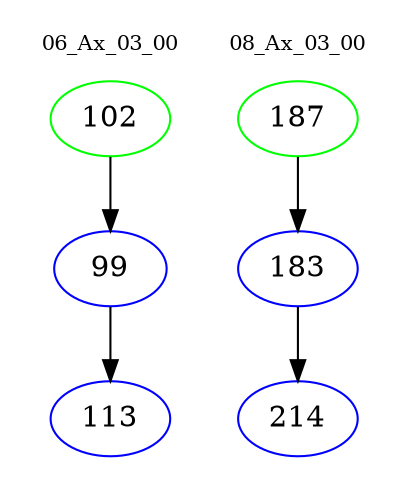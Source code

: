 digraph{
subgraph cluster_0 {
color = white
label = "06_Ax_03_00";
fontsize=10;
T0_102 [label="102", color="green"]
T0_102 -> T0_99 [color="black"]
T0_99 [label="99", color="blue"]
T0_99 -> T0_113 [color="black"]
T0_113 [label="113", color="blue"]
}
subgraph cluster_1 {
color = white
label = "08_Ax_03_00";
fontsize=10;
T1_187 [label="187", color="green"]
T1_187 -> T1_183 [color="black"]
T1_183 [label="183", color="blue"]
T1_183 -> T1_214 [color="black"]
T1_214 [label="214", color="blue"]
}
}
